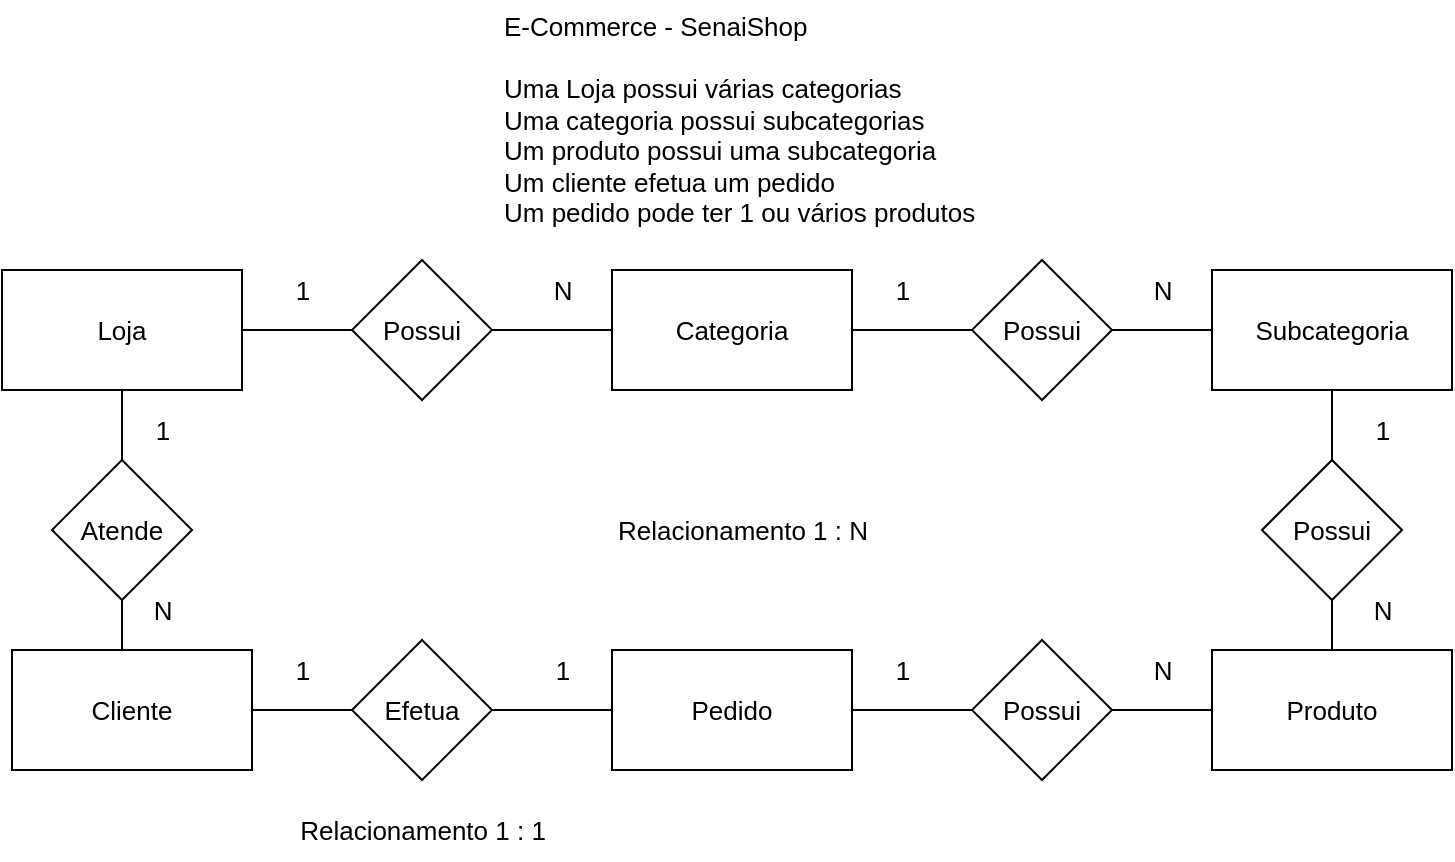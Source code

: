 <mxfile version="21.6.5" type="device">
  <diagram name="Página-1" id="wA_mLn8civ_P8sNsjRE1">
    <mxGraphModel dx="1050" dy="581" grid="1" gridSize="10" guides="1" tooltips="1" connect="1" arrows="1" fold="1" page="1" pageScale="1" pageWidth="827" pageHeight="1169" math="0" shadow="0">
      <root>
        <mxCell id="0" />
        <mxCell id="1" parent="0" />
        <mxCell id="BVqMognX0KFY0W1Dzrm1-1" value="&lt;font style=&quot;font-size: 13px;&quot;&gt;Loja&lt;/font&gt;" style="rounded=0;whiteSpace=wrap;html=1;" parent="1" vertex="1">
          <mxGeometry x="35" y="145" width="120" height="60" as="geometry" />
        </mxCell>
        <mxCell id="BVqMognX0KFY0W1Dzrm1-2" value="&lt;div style=&quot;font-size: 13px;&quot;&gt;&lt;font style=&quot;font-size: 13px;&quot;&gt;E-Commerce - SenaiShop&lt;/font&gt;&lt;/div&gt;&lt;div style=&quot;font-size: 13px;&quot;&gt;&lt;font style=&quot;font-size: 13px;&quot;&gt;&lt;br&gt;&lt;/font&gt;&lt;/div&gt;&lt;div style=&quot;font-size: 13px;&quot;&gt;&lt;font style=&quot;font-size: 13px;&quot;&gt;Uma Loja possui várias categorias&lt;/font&gt;&lt;/div&gt;&lt;div style=&quot;font-size: 13px;&quot;&gt;&lt;font style=&quot;font-size: 13px;&quot;&gt;Uma categoria possui subcategorias&lt;/font&gt;&lt;/div&gt;&lt;div style=&quot;font-size: 13px;&quot;&gt;&lt;font style=&quot;font-size: 13px;&quot;&gt;Um produto possui uma subcategoria&lt;/font&gt;&lt;/div&gt;&lt;div style=&quot;font-size: 13px;&quot;&gt;&lt;font style=&quot;font-size: 13px;&quot;&gt;Um cliente efetua um pedido&lt;/font&gt;&lt;/div&gt;&lt;div style=&quot;font-size: 13px;&quot;&gt;&lt;font style=&quot;font-size: 13px;&quot;&gt;Um pedido pode ter 1 ou vários produtos&lt;/font&gt;&lt;/div&gt;" style="text;html=1;align=left;verticalAlign=middle;resizable=0;points=[];autosize=1;strokeColor=none;fillColor=none;" parent="1" vertex="1">
          <mxGeometry x="284" y="10" width="260" height="120" as="geometry" />
        </mxCell>
        <mxCell id="BVqMognX0KFY0W1Dzrm1-3" value="&lt;font style=&quot;font-size: 13px;&quot;&gt;Categoria&lt;/font&gt;" style="rounded=0;whiteSpace=wrap;html=1;" parent="1" vertex="1">
          <mxGeometry x="340" y="145" width="120" height="60" as="geometry" />
        </mxCell>
        <mxCell id="BVqMognX0KFY0W1Dzrm1-14" style="edgeStyle=orthogonalEdgeStyle;rounded=0;orthogonalLoop=1;jettySize=auto;html=1;entryX=1;entryY=0.5;entryDx=0;entryDy=0;endArrow=none;endFill=0;" parent="1" source="BVqMognX0KFY0W1Dzrm1-4" target="BVqMognX0KFY0W1Dzrm1-8" edge="1">
          <mxGeometry relative="1" as="geometry" />
        </mxCell>
        <mxCell id="BVqMognX0KFY0W1Dzrm1-4" value="&lt;font style=&quot;font-size: 13px;&quot;&gt;Subcategoria&lt;/font&gt;" style="rounded=0;whiteSpace=wrap;html=1;" parent="1" vertex="1">
          <mxGeometry x="640" y="145" width="120" height="60" as="geometry" />
        </mxCell>
        <mxCell id="BVqMognX0KFY0W1Dzrm1-17" style="edgeStyle=orthogonalEdgeStyle;rounded=0;orthogonalLoop=1;jettySize=auto;html=1;endArrow=none;endFill=0;" parent="1" source="BVqMognX0KFY0W1Dzrm1-5" target="BVqMognX0KFY0W1Dzrm1-9" edge="1">
          <mxGeometry relative="1" as="geometry" />
        </mxCell>
        <mxCell id="BVqMognX0KFY0W1Dzrm1-5" value="&lt;font style=&quot;font-size: 13px;&quot;&gt;Produto&lt;/font&gt;" style="rounded=0;whiteSpace=wrap;html=1;" parent="1" vertex="1">
          <mxGeometry x="640" y="335" width="120" height="60" as="geometry" />
        </mxCell>
        <mxCell id="BVqMognX0KFY0W1Dzrm1-6" value="&lt;font style=&quot;font-size: 13px;&quot;&gt;Pedido&lt;/font&gt;" style="rounded=0;whiteSpace=wrap;html=1;" parent="1" vertex="1">
          <mxGeometry x="340" y="335" width="120" height="60" as="geometry" />
        </mxCell>
        <mxCell id="BVqMognX0KFY0W1Dzrm1-11" style="edgeStyle=orthogonalEdgeStyle;rounded=0;orthogonalLoop=1;jettySize=auto;html=1;entryX=1;entryY=0.5;entryDx=0;entryDy=0;endArrow=none;endFill=0;" parent="1" source="BVqMognX0KFY0W1Dzrm1-7" target="BVqMognX0KFY0W1Dzrm1-1" edge="1">
          <mxGeometry relative="1" as="geometry" />
        </mxCell>
        <mxCell id="BVqMognX0KFY0W1Dzrm1-12" style="edgeStyle=orthogonalEdgeStyle;rounded=0;orthogonalLoop=1;jettySize=auto;html=1;entryX=0;entryY=0.5;entryDx=0;entryDy=0;endArrow=none;endFill=0;" parent="1" source="BVqMognX0KFY0W1Dzrm1-7" target="BVqMognX0KFY0W1Dzrm1-3" edge="1">
          <mxGeometry relative="1" as="geometry" />
        </mxCell>
        <mxCell id="BVqMognX0KFY0W1Dzrm1-7" value="&lt;font style=&quot;font-size: 13px;&quot;&gt;Possui&lt;/font&gt;" style="rhombus;whiteSpace=wrap;html=1;" parent="1" vertex="1">
          <mxGeometry x="210" y="140" width="70" height="70" as="geometry" />
        </mxCell>
        <mxCell id="BVqMognX0KFY0W1Dzrm1-13" style="edgeStyle=orthogonalEdgeStyle;rounded=0;orthogonalLoop=1;jettySize=auto;html=1;entryX=1;entryY=0.5;entryDx=0;entryDy=0;endArrow=none;endFill=0;" parent="1" source="BVqMognX0KFY0W1Dzrm1-8" target="BVqMognX0KFY0W1Dzrm1-3" edge="1">
          <mxGeometry relative="1" as="geometry" />
        </mxCell>
        <mxCell id="BVqMognX0KFY0W1Dzrm1-8" value="&lt;font style=&quot;font-size: 13px;&quot;&gt;Possui&lt;/font&gt;" style="rhombus;whiteSpace=wrap;html=1;" parent="1" vertex="1">
          <mxGeometry x="520" y="140" width="70" height="70" as="geometry" />
        </mxCell>
        <mxCell id="BVqMognX0KFY0W1Dzrm1-18" style="edgeStyle=orthogonalEdgeStyle;rounded=0;orthogonalLoop=1;jettySize=auto;html=1;exitX=0;exitY=0.5;exitDx=0;exitDy=0;entryX=1;entryY=0.5;entryDx=0;entryDy=0;endArrow=none;endFill=0;" parent="1" source="BVqMognX0KFY0W1Dzrm1-9" target="BVqMognX0KFY0W1Dzrm1-6" edge="1">
          <mxGeometry relative="1" as="geometry" />
        </mxCell>
        <mxCell id="BVqMognX0KFY0W1Dzrm1-9" value="&lt;font style=&quot;font-size: 13px;&quot;&gt;Possui&lt;/font&gt;" style="rhombus;whiteSpace=wrap;html=1;" parent="1" vertex="1">
          <mxGeometry x="520" y="330" width="70" height="70" as="geometry" />
        </mxCell>
        <mxCell id="BVqMognX0KFY0W1Dzrm1-15" style="edgeStyle=orthogonalEdgeStyle;rounded=0;orthogonalLoop=1;jettySize=auto;html=1;exitX=0.5;exitY=0;exitDx=0;exitDy=0;entryX=0.5;entryY=1;entryDx=0;entryDy=0;endArrow=none;endFill=0;" parent="1" source="BVqMognX0KFY0W1Dzrm1-10" target="BVqMognX0KFY0W1Dzrm1-4" edge="1">
          <mxGeometry relative="1" as="geometry" />
        </mxCell>
        <mxCell id="BVqMognX0KFY0W1Dzrm1-16" style="edgeStyle=orthogonalEdgeStyle;rounded=0;orthogonalLoop=1;jettySize=auto;html=1;exitX=0.5;exitY=1;exitDx=0;exitDy=0;entryX=0.5;entryY=0;entryDx=0;entryDy=0;endArrow=none;endFill=0;" parent="1" target="BVqMognX0KFY0W1Dzrm1-5" edge="1">
          <mxGeometry relative="1" as="geometry">
            <mxPoint x="700" y="310" as="sourcePoint" />
          </mxGeometry>
        </mxCell>
        <mxCell id="BVqMognX0KFY0W1Dzrm1-10" value="&lt;font style=&quot;font-size: 13px;&quot;&gt;Possui&lt;/font&gt;" style="rhombus;whiteSpace=wrap;html=1;" parent="1" vertex="1">
          <mxGeometry x="665" y="240" width="70" height="70" as="geometry" />
        </mxCell>
        <mxCell id="BVqMognX0KFY0W1Dzrm1-19" value="&lt;font style=&quot;font-size: 13px;&quot;&gt;1&lt;/font&gt;" style="text;html=1;align=center;verticalAlign=middle;resizable=0;points=[];autosize=1;strokeColor=none;fillColor=none;" parent="1" vertex="1">
          <mxGeometry x="470" y="330" width="30" height="30" as="geometry" />
        </mxCell>
        <mxCell id="BVqMognX0KFY0W1Dzrm1-20" value="&lt;span style=&quot;font-size: 13px;&quot;&gt;N&lt;/span&gt;" style="text;html=1;align=center;verticalAlign=middle;resizable=0;points=[];autosize=1;strokeColor=none;fillColor=none;" parent="1" vertex="1">
          <mxGeometry x="600" y="330" width="30" height="30" as="geometry" />
        </mxCell>
        <mxCell id="BVqMognX0KFY0W1Dzrm1-21" value="&lt;font style=&quot;font-size: 13px;&quot;&gt;1&lt;/font&gt;" style="text;html=1;align=center;verticalAlign=middle;resizable=0;points=[];autosize=1;strokeColor=none;fillColor=none;" parent="1" vertex="1">
          <mxGeometry x="710" y="210" width="30" height="30" as="geometry" />
        </mxCell>
        <mxCell id="BVqMognX0KFY0W1Dzrm1-22" value="&lt;span style=&quot;font-size: 13px;&quot;&gt;N&lt;/span&gt;" style="text;html=1;align=center;verticalAlign=middle;resizable=0;points=[];autosize=1;strokeColor=none;fillColor=none;" parent="1" vertex="1">
          <mxGeometry x="300" y="140" width="30" height="30" as="geometry" />
        </mxCell>
        <mxCell id="BVqMognX0KFY0W1Dzrm1-23" value="&lt;font style=&quot;font-size: 13px;&quot;&gt;1&lt;/font&gt;" style="text;html=1;align=center;verticalAlign=middle;resizable=0;points=[];autosize=1;strokeColor=none;fillColor=none;" parent="1" vertex="1">
          <mxGeometry x="170" y="140" width="30" height="30" as="geometry" />
        </mxCell>
        <mxCell id="BVqMognX0KFY0W1Dzrm1-24" value="&lt;font style=&quot;font-size: 13px;&quot;&gt;1&lt;/font&gt;" style="text;html=1;align=center;verticalAlign=middle;resizable=0;points=[];autosize=1;strokeColor=none;fillColor=none;" parent="1" vertex="1">
          <mxGeometry x="470" y="140" width="30" height="30" as="geometry" />
        </mxCell>
        <mxCell id="BVqMognX0KFY0W1Dzrm1-25" value="&lt;span style=&quot;font-size: 13px;&quot;&gt;N&lt;/span&gt;" style="text;html=1;align=center;verticalAlign=middle;resizable=0;points=[];autosize=1;strokeColor=none;fillColor=none;" parent="1" vertex="1">
          <mxGeometry x="600" y="140" width="30" height="30" as="geometry" />
        </mxCell>
        <mxCell id="BVqMognX0KFY0W1Dzrm1-26" value="&lt;span style=&quot;font-size: 13px;&quot;&gt;N&lt;/span&gt;" style="text;html=1;align=center;verticalAlign=middle;resizable=0;points=[];autosize=1;strokeColor=none;fillColor=none;" parent="1" vertex="1">
          <mxGeometry x="710" y="300" width="30" height="30" as="geometry" />
        </mxCell>
        <mxCell id="azhfmAPicAeudoqQPWIK-1" value="&lt;span style=&quot;font-size: 13px;&quot;&gt;Cliente&lt;/span&gt;" style="rounded=0;whiteSpace=wrap;html=1;" vertex="1" parent="1">
          <mxGeometry x="40" y="335" width="120" height="60" as="geometry" />
        </mxCell>
        <mxCell id="azhfmAPicAeudoqQPWIK-3" style="edgeStyle=orthogonalEdgeStyle;rounded=0;orthogonalLoop=1;jettySize=auto;html=1;entryX=0;entryY=0.5;entryDx=0;entryDy=0;endArrow=none;endFill=0;" edge="1" parent="1" source="azhfmAPicAeudoqQPWIK-2" target="BVqMognX0KFY0W1Dzrm1-6">
          <mxGeometry relative="1" as="geometry" />
        </mxCell>
        <mxCell id="azhfmAPicAeudoqQPWIK-4" style="edgeStyle=orthogonalEdgeStyle;rounded=0;orthogonalLoop=1;jettySize=auto;html=1;entryX=1;entryY=0.5;entryDx=0;entryDy=0;endArrow=none;endFill=0;" edge="1" parent="1" source="azhfmAPicAeudoqQPWIK-2" target="azhfmAPicAeudoqQPWIK-1">
          <mxGeometry relative="1" as="geometry" />
        </mxCell>
        <mxCell id="azhfmAPicAeudoqQPWIK-2" value="&lt;span style=&quot;font-size: 13px;&quot;&gt;Efetua&lt;/span&gt;" style="rhombus;whiteSpace=wrap;html=1;" vertex="1" parent="1">
          <mxGeometry x="210" y="330" width="70" height="70" as="geometry" />
        </mxCell>
        <mxCell id="azhfmAPicAeudoqQPWIK-5" value="&lt;font style=&quot;font-size: 13px;&quot;&gt;1&lt;/font&gt;" style="text;html=1;align=center;verticalAlign=middle;resizable=0;points=[];autosize=1;strokeColor=none;fillColor=none;" vertex="1" parent="1">
          <mxGeometry x="170" y="330" width="30" height="30" as="geometry" />
        </mxCell>
        <mxCell id="azhfmAPicAeudoqQPWIK-6" value="&lt;span style=&quot;font-size: 13px;&quot;&gt;1&lt;/span&gt;" style="text;html=1;align=center;verticalAlign=middle;resizable=0;points=[];autosize=1;strokeColor=none;fillColor=none;" vertex="1" parent="1">
          <mxGeometry x="300" y="330" width="30" height="30" as="geometry" />
        </mxCell>
        <mxCell id="azhfmAPicAeudoqQPWIK-8" value="&lt;font style=&quot;font-size: 13px;&quot;&gt;Relacionamento 1 : N&lt;/font&gt;" style="text;html=1;align=center;verticalAlign=middle;resizable=0;points=[];autosize=1;strokeColor=none;fillColor=none;" vertex="1" parent="1">
          <mxGeometry x="330" y="260" width="150" height="30" as="geometry" />
        </mxCell>
        <mxCell id="azhfmAPicAeudoqQPWIK-9" value="&lt;font style=&quot;font-size: 13px;&quot;&gt;Relacionamento 1 : 1&lt;/font&gt;" style="text;html=1;align=center;verticalAlign=middle;resizable=0;points=[];autosize=1;strokeColor=none;fillColor=none;" vertex="1" parent="1">
          <mxGeometry x="170" y="410" width="150" height="30" as="geometry" />
        </mxCell>
        <mxCell id="azhfmAPicAeudoqQPWIK-11" style="edgeStyle=orthogonalEdgeStyle;rounded=0;orthogonalLoop=1;jettySize=auto;html=1;endArrow=none;endFill=0;" edge="1" parent="1">
          <mxGeometry relative="1" as="geometry">
            <mxPoint x="95" y="310" as="sourcePoint" />
            <mxPoint x="95" y="335" as="targetPoint" />
          </mxGeometry>
        </mxCell>
        <mxCell id="azhfmAPicAeudoqQPWIK-15" style="edgeStyle=orthogonalEdgeStyle;rounded=0;orthogonalLoop=1;jettySize=auto;html=1;entryX=0.5;entryY=1;entryDx=0;entryDy=0;endArrow=none;endFill=0;" edge="1" parent="1" source="azhfmAPicAeudoqQPWIK-10" target="BVqMognX0KFY0W1Dzrm1-1">
          <mxGeometry relative="1" as="geometry" />
        </mxCell>
        <mxCell id="azhfmAPicAeudoqQPWIK-10" value="&lt;span style=&quot;font-size: 13px;&quot;&gt;Atende&lt;/span&gt;" style="rhombus;whiteSpace=wrap;html=1;" vertex="1" parent="1">
          <mxGeometry x="60" y="240" width="70" height="70" as="geometry" />
        </mxCell>
        <mxCell id="azhfmAPicAeudoqQPWIK-16" value="&lt;font style=&quot;font-size: 13px;&quot;&gt;1&lt;/font&gt;" style="text;html=1;align=center;verticalAlign=middle;resizable=0;points=[];autosize=1;strokeColor=none;fillColor=none;" vertex="1" parent="1">
          <mxGeometry x="100" y="210" width="30" height="30" as="geometry" />
        </mxCell>
        <mxCell id="azhfmAPicAeudoqQPWIK-17" value="&lt;span style=&quot;font-size: 13px;&quot;&gt;N&lt;/span&gt;" style="text;html=1;align=center;verticalAlign=middle;resizable=0;points=[];autosize=1;strokeColor=none;fillColor=none;" vertex="1" parent="1">
          <mxGeometry x="100" y="300" width="30" height="30" as="geometry" />
        </mxCell>
      </root>
    </mxGraphModel>
  </diagram>
</mxfile>
